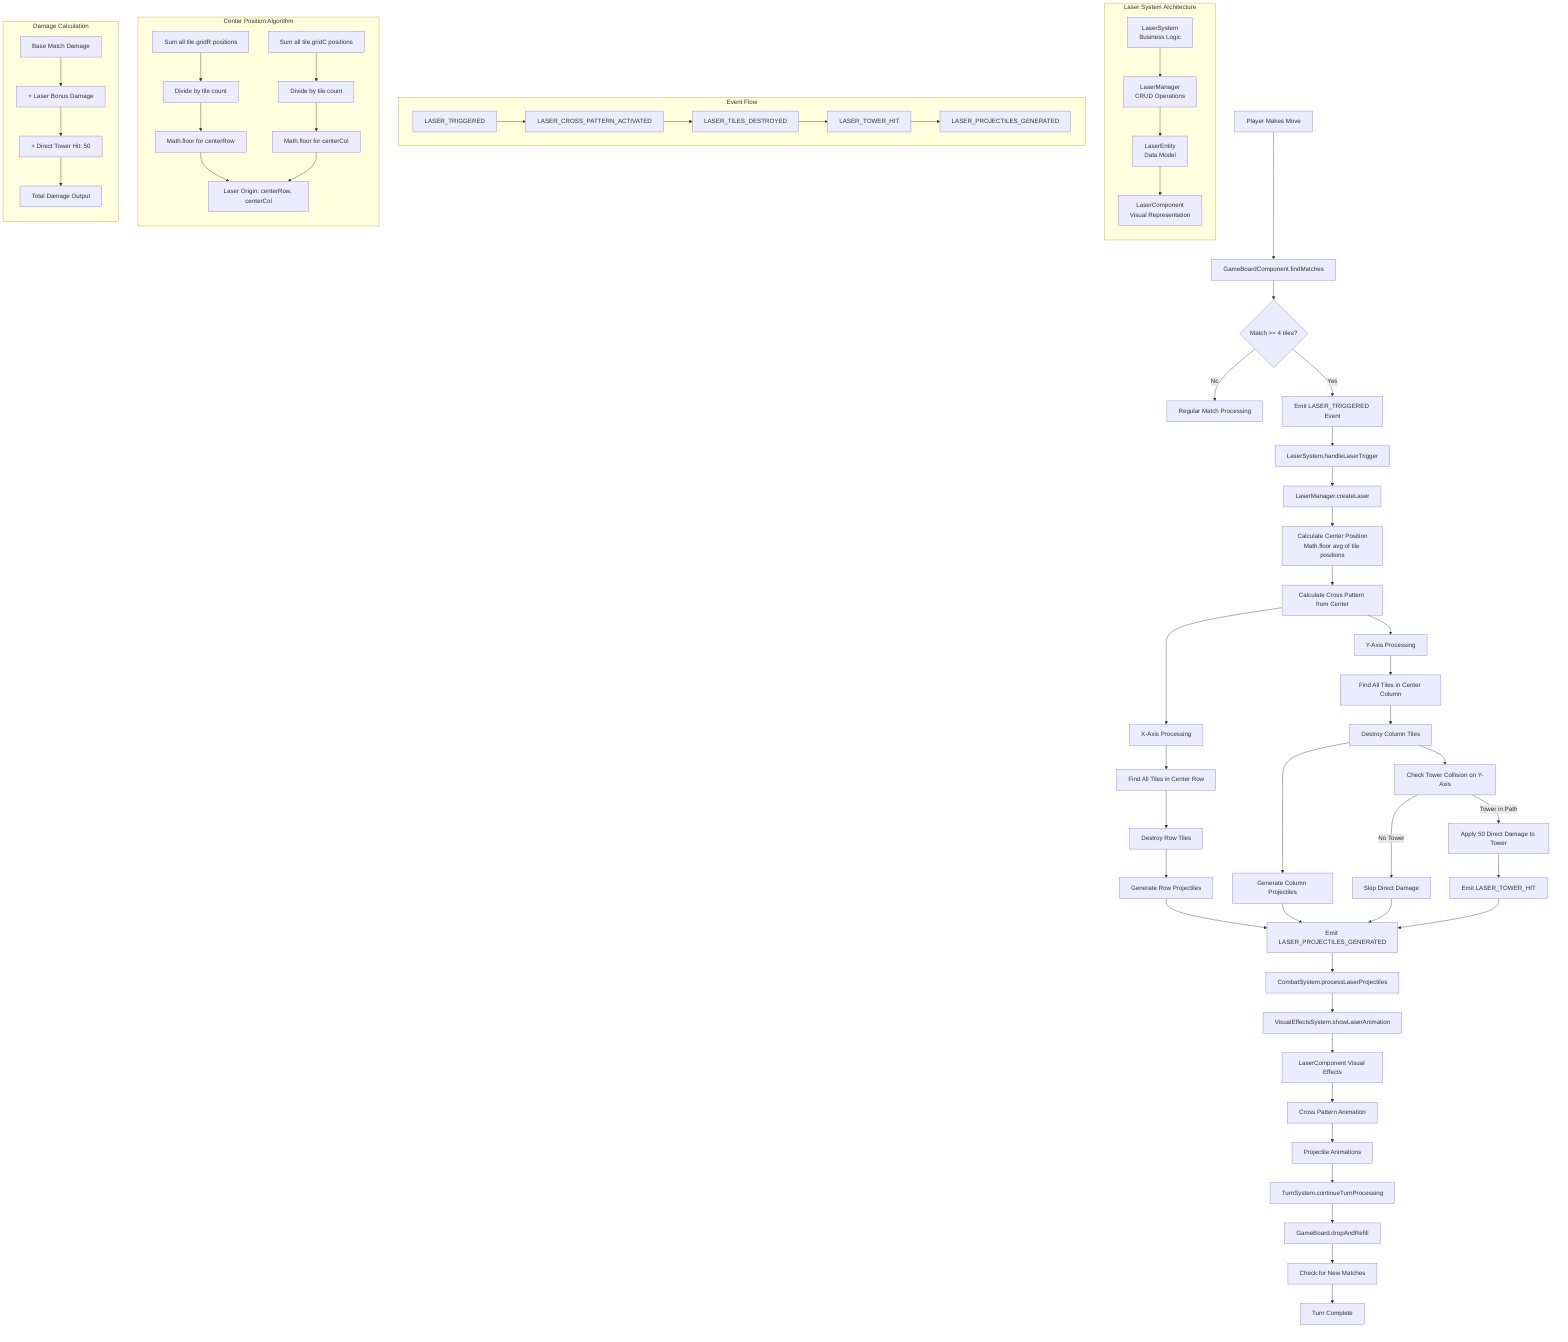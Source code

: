 flowchart TD
    A[Player Makes Move] --> B[GameBoardComponent.findMatches]
    B --> C{Match >= 4 tiles?}
    C -->|No| D[Regular Match Processing]
    C -->|Yes| E[Emit LASER_TRIGGERED Event]
    
    E --> F[LaserSystem.handleLaserTrigger]
    F --> G[LaserManager.createLaser]
    G --> H[Calculate Center Position<br/>Math.floor avg of tile positions]
    H --> H1[Calculate Cross Pattern from Center]
    
    H1 --> I[X-Axis Processing]
    H1 --> J[Y-Axis Processing]
    
    I --> K[Find All Tiles in Center Row]
    K --> L[Destroy Row Tiles]
    L --> M[Generate Row Projectiles]
    
    J --> N[Find All Tiles in Center Column]
    N --> O[Destroy Column Tiles]
    O --> P[Generate Column Projectiles]
    O --> Q[Check Tower Collision on Y-Axis]
    
    Q -->|Tower in Path| R[Apply 50 Direct Damage to Tower]
    Q -->|No Tower| S[Skip Direct Damage]
    
    M --> T[Emit LASER_PROJECTILES_GENERATED]
    P --> T
    R --> U[Emit LASER_TOWER_HIT]
    S --> T
    U --> T
    
    T --> V[CombatSystem.processLaserProjectiles]
    V --> W[VisualEffectsSystem.showLaserAnimation]
    
    W --> X[LaserComponent Visual Effects]
    X --> Y[Cross Pattern Animation]
    Y --> Z[Projectile Animations]
    
    Z --> AA[TurnSystem.continueTurnProcessing]
    AA --> BB[GameBoard.dropAndRefill]
    BB --> CC[Check for New Matches]
    CC --> DD[Turn Complete]

    subgraph "Laser System Architecture"
        direction TB
        LS[LaserSystem<br/>Business Logic] --> LM[LaserManager<br/>CRUD Operations]
        LM --> LE[LaserEntity<br/>Data Model]
        LE --> LC[LaserComponent<br/>Visual Representation]
    end

    subgraph "Event Flow"
        direction LR
        E1[LASER_TRIGGERED] --> E2[LASER_CROSS_PATTERN_ACTIVATED]
        E2 --> E3[LASER_TILES_DESTROYED]
        E3 --> E4[LASER_TOWER_HIT]
        E4 --> E5[LASER_PROJECTILES_GENERATED]
    end

    subgraph "Center Position Algorithm"
        direction TB
        CP1[Sum all tile.gridR positions] --> CP2[Divide by tile count]
        CP2 --> CP3[Math.floor for centerRow]
        CP4[Sum all tile.gridC positions] --> CP5[Divide by tile count]
        CP5 --> CP6[Math.floor for centerCol]
        CP3 --> CP7[Laser Origin: centerRow, centerCol]
        CP6 --> CP7
    end

    subgraph "Damage Calculation"
        direction TB
        DC1[Base Match Damage] --> DC2[+ Laser Bonus Damage]
        DC2 --> DC3[+ Direct Tower Hit: 50]
        DC3 --> DC4[Total Damage Output]
    end
